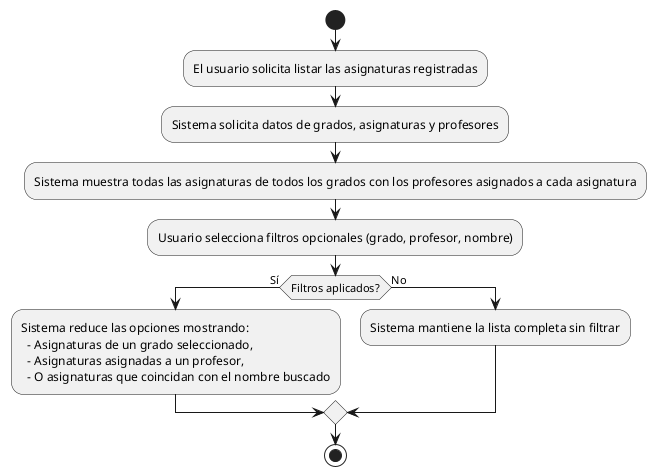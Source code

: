 @startuml
start
:El usuario solicita listar las asignaturas registradas;
:Sistema solicita datos de grados, asignaturas y profesores;
:Sistema muestra todas las asignaturas de todos los grados con los profesores asignados a cada asignatura;
:Usuario selecciona filtros opcionales (grado, profesor, nombre);
if (Filtros aplicados?) then (Sí)
  :Sistema reduce las opciones mostrando:
    - Asignaturas de un grado seleccionado,
    - Asignaturas asignadas a un profesor,
    - O asignaturas que coincidan con el nombre buscado;
else (No)
  :Sistema mantiene la lista completa sin filtrar;
endif
stop
@enduml
